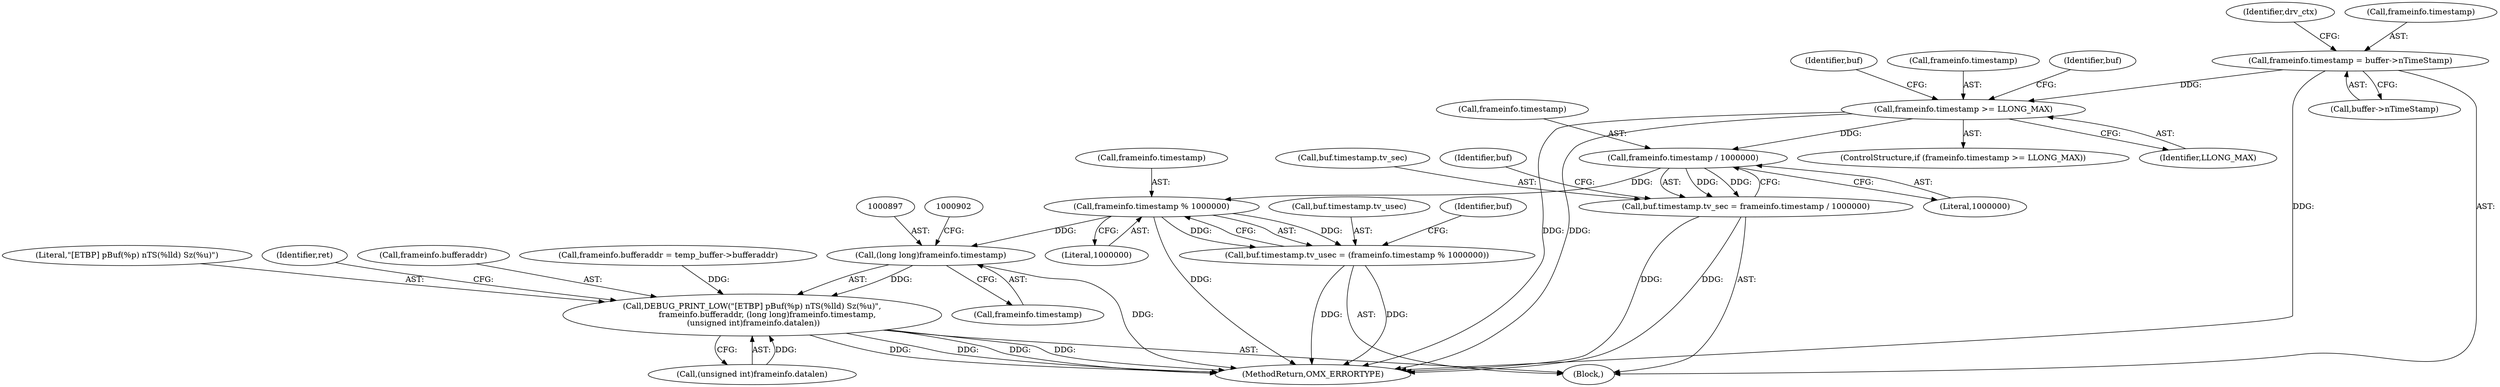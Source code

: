digraph "0_Android_5b82f4f90c3d531313714df4b936f92fb0ff15cf_0@pointer" {
"1000403" [label="(Call,frameinfo.timestamp = buffer->nTimeStamp)"];
"1000729" [label="(Call,frameinfo.timestamp >= LLONG_MAX)"];
"1000746" [label="(Call,frameinfo.timestamp / 1000000)"];
"1000740" [label="(Call,buf.timestamp.tv_sec = frameinfo.timestamp / 1000000)"];
"1000757" [label="(Call,frameinfo.timestamp % 1000000)"];
"1000751" [label="(Call,buf.timestamp.tv_usec = (frameinfo.timestamp % 1000000))"];
"1000896" [label="(Call,(long long)frameinfo.timestamp)"];
"1000891" [label="(Call,DEBUG_PRINT_LOW(\"[ETBP] pBuf(%p) nTS(%lld) Sz(%u)\",\n            frameinfo.bufferaddr, (long long)frameinfo.timestamp,\n (unsigned int)frameinfo.datalen))"];
"1000901" [label="(Call,(unsigned int)frameinfo.datalen)"];
"1000413" [label="(Identifier,drv_ctx)"];
"1000750" [label="(Literal,1000000)"];
"1000758" [label="(Call,frameinfo.timestamp)"];
"1000891" [label="(Call,DEBUG_PRINT_LOW(\"[ETBP] pBuf(%p) nTS(%lld) Sz(%u)\",\n            frameinfo.bufferaddr, (long long)frameinfo.timestamp,\n (unsigned int)frameinfo.datalen))"];
"1000737" [label="(Identifier,buf)"];
"1000741" [label="(Call,buf.timestamp.tv_sec)"];
"1000730" [label="(Call,frameinfo.timestamp)"];
"1000752" [label="(Call,buf.timestamp.tv_usec)"];
"1000761" [label="(Literal,1000000)"];
"1000729" [label="(Call,frameinfo.timestamp >= LLONG_MAX)"];
"1000733" [label="(Identifier,LLONG_MAX)"];
"1000740" [label="(Call,buf.timestamp.tv_sec = frameinfo.timestamp / 1000000)"];
"1000751" [label="(Call,buf.timestamp.tv_usec = (frameinfo.timestamp % 1000000))"];
"1000898" [label="(Call,frameinfo.timestamp)"];
"1000743" [label="(Identifier,buf)"];
"1000754" [label="(Identifier,buf)"];
"1000108" [label="(Block,)"];
"1000747" [label="(Call,frameinfo.timestamp)"];
"1000404" [label="(Call,frameinfo.timestamp)"];
"1000892" [label="(Literal,\"[ETBP] pBuf(%p) nTS(%lld) Sz(%u)\")"];
"1000907" [label="(Identifier,ret)"];
"1000764" [label="(Identifier,buf)"];
"1000407" [label="(Call,buffer->nTimeStamp)"];
"1000896" [label="(Call,(long long)frameinfo.timestamp)"];
"1000757" [label="(Call,frameinfo.timestamp % 1000000)"];
"1000746" [label="(Call,frameinfo.timestamp / 1000000)"];
"1000893" [label="(Call,frameinfo.bufferaddr)"];
"1000908" [label="(MethodReturn,OMX_ERRORTYPE)"];
"1000356" [label="(Call,frameinfo.bufferaddr = temp_buffer->bufferaddr)"];
"1000403" [label="(Call,frameinfo.timestamp = buffer->nTimeStamp)"];
"1000728" [label="(ControlStructure,if (frameinfo.timestamp >= LLONG_MAX))"];
"1000403" -> "1000108"  [label="AST: "];
"1000403" -> "1000407"  [label="CFG: "];
"1000404" -> "1000403"  [label="AST: "];
"1000407" -> "1000403"  [label="AST: "];
"1000413" -> "1000403"  [label="CFG: "];
"1000403" -> "1000908"  [label="DDG: "];
"1000403" -> "1000729"  [label="DDG: "];
"1000729" -> "1000728"  [label="AST: "];
"1000729" -> "1000733"  [label="CFG: "];
"1000730" -> "1000729"  [label="AST: "];
"1000733" -> "1000729"  [label="AST: "];
"1000737" -> "1000729"  [label="CFG: "];
"1000743" -> "1000729"  [label="CFG: "];
"1000729" -> "1000908"  [label="DDG: "];
"1000729" -> "1000908"  [label="DDG: "];
"1000729" -> "1000746"  [label="DDG: "];
"1000746" -> "1000740"  [label="AST: "];
"1000746" -> "1000750"  [label="CFG: "];
"1000747" -> "1000746"  [label="AST: "];
"1000750" -> "1000746"  [label="AST: "];
"1000740" -> "1000746"  [label="CFG: "];
"1000746" -> "1000740"  [label="DDG: "];
"1000746" -> "1000740"  [label="DDG: "];
"1000746" -> "1000757"  [label="DDG: "];
"1000740" -> "1000108"  [label="AST: "];
"1000741" -> "1000740"  [label="AST: "];
"1000754" -> "1000740"  [label="CFG: "];
"1000740" -> "1000908"  [label="DDG: "];
"1000740" -> "1000908"  [label="DDG: "];
"1000757" -> "1000751"  [label="AST: "];
"1000757" -> "1000761"  [label="CFG: "];
"1000758" -> "1000757"  [label="AST: "];
"1000761" -> "1000757"  [label="AST: "];
"1000751" -> "1000757"  [label="CFG: "];
"1000757" -> "1000908"  [label="DDG: "];
"1000757" -> "1000751"  [label="DDG: "];
"1000757" -> "1000751"  [label="DDG: "];
"1000757" -> "1000896"  [label="DDG: "];
"1000751" -> "1000108"  [label="AST: "];
"1000752" -> "1000751"  [label="AST: "];
"1000764" -> "1000751"  [label="CFG: "];
"1000751" -> "1000908"  [label="DDG: "];
"1000751" -> "1000908"  [label="DDG: "];
"1000896" -> "1000891"  [label="AST: "];
"1000896" -> "1000898"  [label="CFG: "];
"1000897" -> "1000896"  [label="AST: "];
"1000898" -> "1000896"  [label="AST: "];
"1000902" -> "1000896"  [label="CFG: "];
"1000896" -> "1000908"  [label="DDG: "];
"1000896" -> "1000891"  [label="DDG: "];
"1000891" -> "1000108"  [label="AST: "];
"1000891" -> "1000901"  [label="CFG: "];
"1000892" -> "1000891"  [label="AST: "];
"1000893" -> "1000891"  [label="AST: "];
"1000901" -> "1000891"  [label="AST: "];
"1000907" -> "1000891"  [label="CFG: "];
"1000891" -> "1000908"  [label="DDG: "];
"1000891" -> "1000908"  [label="DDG: "];
"1000891" -> "1000908"  [label="DDG: "];
"1000891" -> "1000908"  [label="DDG: "];
"1000356" -> "1000891"  [label="DDG: "];
"1000901" -> "1000891"  [label="DDG: "];
}

